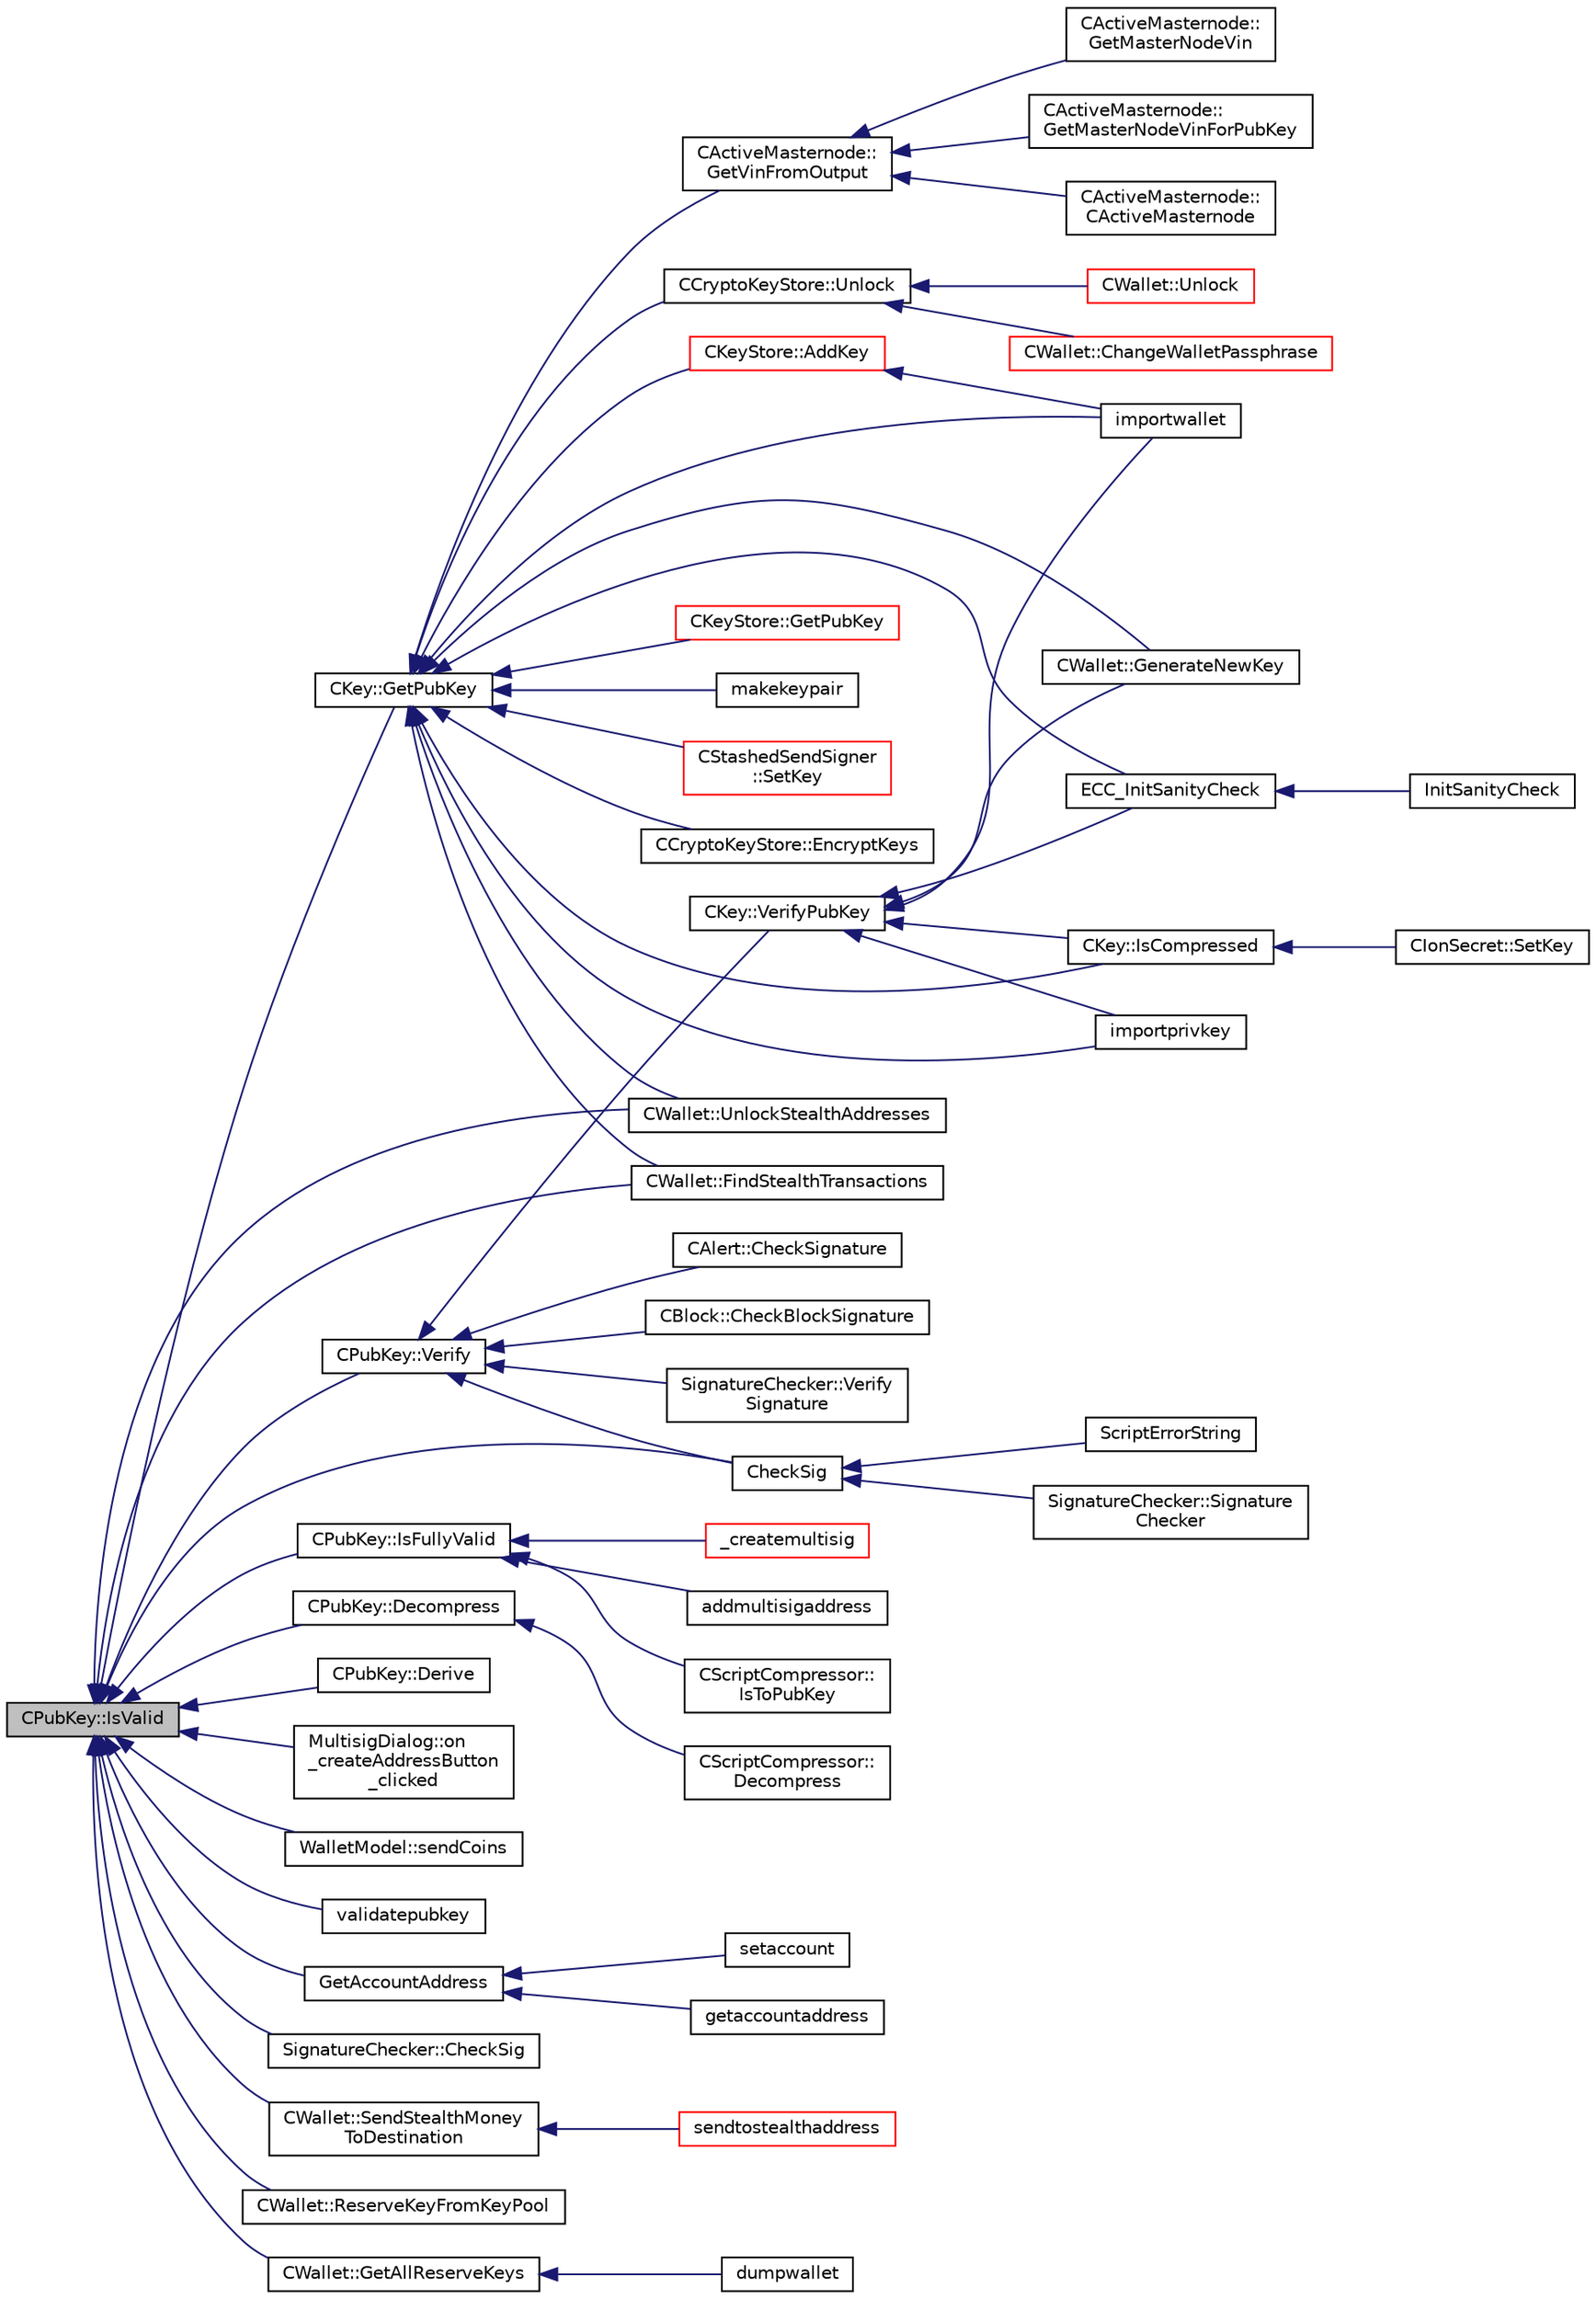 digraph "CPubKey::IsValid"
{
  edge [fontname="Helvetica",fontsize="10",labelfontname="Helvetica",labelfontsize="10"];
  node [fontname="Helvetica",fontsize="10",shape=record];
  rankdir="LR";
  Node334 [label="CPubKey::IsValid",height=0.2,width=0.4,color="black", fillcolor="grey75", style="filled", fontcolor="black"];
  Node334 -> Node335 [dir="back",color="midnightblue",fontsize="10",style="solid",fontname="Helvetica"];
  Node335 [label="CKey::GetPubKey",height=0.2,width=0.4,color="black", fillcolor="white", style="filled",URL="$d2/d63/class_c_key.html#aa1085c59603a62db6ec776300f250337"];
  Node335 -> Node336 [dir="back",color="midnightblue",fontsize="10",style="solid",fontname="Helvetica"];
  Node336 [label="CActiveMasternode::\lGetVinFromOutput",height=0.2,width=0.4,color="black", fillcolor="white", style="filled",URL="$d9/d29/class_c_active_masternode.html#abc2ae1e24001f80ace4bbea2b6453944"];
  Node336 -> Node337 [dir="back",color="midnightblue",fontsize="10",style="solid",fontname="Helvetica"];
  Node337 [label="CActiveMasternode::\lGetMasterNodeVin",height=0.2,width=0.4,color="black", fillcolor="white", style="filled",URL="$d9/d29/class_c_active_masternode.html#adc93036b86ee9ef6abe5e0b783a51283"];
  Node336 -> Node338 [dir="back",color="midnightblue",fontsize="10",style="solid",fontname="Helvetica"];
  Node338 [label="CActiveMasternode::\lGetMasterNodeVinForPubKey",height=0.2,width=0.4,color="black", fillcolor="white", style="filled",URL="$d9/d29/class_c_active_masternode.html#ada17e6bbfd69a3acf166b49c10365da4"];
  Node336 -> Node339 [dir="back",color="midnightblue",fontsize="10",style="solid",fontname="Helvetica"];
  Node339 [label="CActiveMasternode::\lCActiveMasternode",height=0.2,width=0.4,color="black", fillcolor="white", style="filled",URL="$d9/d29/class_c_active_masternode.html#a7ffb946d1b2aad0054d3b3efce8c0543"];
  Node335 -> Node340 [dir="back",color="midnightblue",fontsize="10",style="solid",fontname="Helvetica"];
  Node340 [label="CCryptoKeyStore::Unlock",height=0.2,width=0.4,color="black", fillcolor="white", style="filled",URL="$db/dad/class_c_crypto_key_store.html#a81bd70e18aa75f566526620a74f9cd88"];
  Node340 -> Node341 [dir="back",color="midnightblue",fontsize="10",style="solid",fontname="Helvetica"];
  Node341 [label="CWallet::Unlock",height=0.2,width=0.4,color="red", fillcolor="white", style="filled",URL="$d2/de5/class_c_wallet.html#a654ae5a3a7c4c7c7bfd271f108781b40"];
  Node340 -> Node351 [dir="back",color="midnightblue",fontsize="10",style="solid",fontname="Helvetica"];
  Node351 [label="CWallet::ChangeWalletPassphrase",height=0.2,width=0.4,color="red", fillcolor="white", style="filled",URL="$d2/de5/class_c_wallet.html#a4abcec3066e7c462f4564c159fc15031"];
  Node335 -> Node354 [dir="back",color="midnightblue",fontsize="10",style="solid",fontname="Helvetica"];
  Node354 [label="CCryptoKeyStore::EncryptKeys",height=0.2,width=0.4,color="black", fillcolor="white", style="filled",URL="$db/dad/class_c_crypto_key_store.html#a8c0f6b63fb04193df16243c4459b7c61"];
  Node335 -> Node355 [dir="back",color="midnightblue",fontsize="10",style="solid",fontname="Helvetica"];
  Node355 [label="ECC_InitSanityCheck",height=0.2,width=0.4,color="black", fillcolor="white", style="filled",URL="$de/de5/key_8h.html#a55cc40f04bf887c1000667caccb0684a",tooltip="Check that required EC support is available at runtime. "];
  Node355 -> Node356 [dir="back",color="midnightblue",fontsize="10",style="solid",fontname="Helvetica"];
  Node356 [label="InitSanityCheck",height=0.2,width=0.4,color="black", fillcolor="white", style="filled",URL="$d0/dc9/init_8cpp.html#a878797b40fb8eb0d7f330a41d7742d11",tooltip="Sanity checks Ensure that Ion is running in a usable environment with all necessary library support..."];
  Node335 -> Node357 [dir="back",color="midnightblue",fontsize="10",style="solid",fontname="Helvetica"];
  Node357 [label="CKey::IsCompressed",height=0.2,width=0.4,color="black", fillcolor="white", style="filled",URL="$d2/d63/class_c_key.html#a96b017433a65335775cf3807d73f85ce"];
  Node357 -> Node358 [dir="back",color="midnightblue",fontsize="10",style="solid",fontname="Helvetica"];
  Node358 [label="CIonSecret::SetKey",height=0.2,width=0.4,color="black", fillcolor="white", style="filled",URL="$d3/d88/class_c_ion_secret.html#af28cc32f79cc793418e810e8ae12e25e"];
  Node335 -> Node359 [dir="back",color="midnightblue",fontsize="10",style="solid",fontname="Helvetica"];
  Node359 [label="CKeyStore::GetPubKey",height=0.2,width=0.4,color="red", fillcolor="white", style="filled",URL="$d0/dc3/class_c_key_store.html#ab83687ea4c9df138b21f6ec3e9809f42"];
  Node335 -> Node377 [dir="back",color="midnightblue",fontsize="10",style="solid",fontname="Helvetica"];
  Node377 [label="CKeyStore::AddKey",height=0.2,width=0.4,color="red", fillcolor="white", style="filled",URL="$d0/dc3/class_c_key_store.html#a0b4ca43724cfcc6e2ea70c0baa192750"];
  Node377 -> Node378 [dir="back",color="midnightblue",fontsize="10",style="solid",fontname="Helvetica"];
  Node378 [label="importwallet",height=0.2,width=0.4,color="black", fillcolor="white", style="filled",URL="$dc/dbf/rpcdump_8cpp.html#a2566d5c9dd1938b74e70398cdb3ac5c1"];
  Node335 -> Node379 [dir="back",color="midnightblue",fontsize="10",style="solid",fontname="Helvetica"];
  Node379 [label="importprivkey",height=0.2,width=0.4,color="black", fillcolor="white", style="filled",URL="$dc/dbf/rpcdump_8cpp.html#a3a6fdb974fce01220a895393d444e981"];
  Node335 -> Node378 [dir="back",color="midnightblue",fontsize="10",style="solid",fontname="Helvetica"];
  Node335 -> Node380 [dir="back",color="midnightblue",fontsize="10",style="solid",fontname="Helvetica"];
  Node380 [label="makekeypair",height=0.2,width=0.4,color="black", fillcolor="white", style="filled",URL="$df/d1d/rpcwallet_8cpp.html#a99fe5f539a487e6da84f74ac47ae5ba6"];
  Node335 -> Node381 [dir="back",color="midnightblue",fontsize="10",style="solid",fontname="Helvetica"];
  Node381 [label="CStashedSendSigner\l::SetKey",height=0.2,width=0.4,color="red", fillcolor="white", style="filled",URL="$da/d0a/class_c_stashed_send_signer.html#a706eb86a74431f151080cb9e466fe6ce",tooltip="Set the private/public key values, returns true if successful. "];
  Node335 -> Node405 [dir="back",color="midnightblue",fontsize="10",style="solid",fontname="Helvetica"];
  Node405 [label="CWallet::GenerateNewKey",height=0.2,width=0.4,color="black", fillcolor="white", style="filled",URL="$d2/de5/class_c_wallet.html#a061fe7f54f80ec40f856b3e6365c2f4a"];
  Node335 -> Node406 [dir="back",color="midnightblue",fontsize="10",style="solid",fontname="Helvetica"];
  Node406 [label="CWallet::UnlockStealthAddresses",height=0.2,width=0.4,color="black", fillcolor="white", style="filled",URL="$d2/de5/class_c_wallet.html#ac45af0632ea59c56295d3158b7387f33"];
  Node335 -> Node407 [dir="back",color="midnightblue",fontsize="10",style="solid",fontname="Helvetica"];
  Node407 [label="CWallet::FindStealthTransactions",height=0.2,width=0.4,color="black", fillcolor="white", style="filled",URL="$d2/de5/class_c_wallet.html#a5d0e2025dc7a87a0406be272b80509ee"];
  Node334 -> Node408 [dir="back",color="midnightblue",fontsize="10",style="solid",fontname="Helvetica"];
  Node408 [label="CPubKey::Verify",height=0.2,width=0.4,color="black", fillcolor="white", style="filled",URL="$da/d4e/class_c_pub_key.html#a5b3fef213b227394ca9d0a1e3baa957e"];
  Node408 -> Node409 [dir="back",color="midnightblue",fontsize="10",style="solid",fontname="Helvetica"];
  Node409 [label="CAlert::CheckSignature",height=0.2,width=0.4,color="black", fillcolor="white", style="filled",URL="$db/dff/class_c_alert.html#a862d9fb7ebdfc0483b30862d2a75d527"];
  Node408 -> Node410 [dir="back",color="midnightblue",fontsize="10",style="solid",fontname="Helvetica"];
  Node410 [label="CKey::VerifyPubKey",height=0.2,width=0.4,color="black", fillcolor="white", style="filled",URL="$d2/d63/class_c_key.html#ac53425b8d0f89067bce781c485101b20",tooltip="Verify thoroughly whether a private key and a public key match. "];
  Node410 -> Node355 [dir="back",color="midnightblue",fontsize="10",style="solid",fontname="Helvetica"];
  Node410 -> Node357 [dir="back",color="midnightblue",fontsize="10",style="solid",fontname="Helvetica"];
  Node410 -> Node379 [dir="back",color="midnightblue",fontsize="10",style="solid",fontname="Helvetica"];
  Node410 -> Node378 [dir="back",color="midnightblue",fontsize="10",style="solid",fontname="Helvetica"];
  Node410 -> Node405 [dir="back",color="midnightblue",fontsize="10",style="solid",fontname="Helvetica"];
  Node408 -> Node411 [dir="back",color="midnightblue",fontsize="10",style="solid",fontname="Helvetica"];
  Node411 [label="CBlock::CheckBlockSignature",height=0.2,width=0.4,color="black", fillcolor="white", style="filled",URL="$d3/d51/class_c_block.html#a2ff0deeda85c23cde1a78365d6fc6c2c"];
  Node408 -> Node412 [dir="back",color="midnightblue",fontsize="10",style="solid",fontname="Helvetica"];
  Node412 [label="CheckSig",height=0.2,width=0.4,color="black", fillcolor="white", style="filled",URL="$dd/d0f/script_8cpp.html#af1a7eb0123f11ad1154249f4a4c1a9d1"];
  Node412 -> Node413 [dir="back",color="midnightblue",fontsize="10",style="solid",fontname="Helvetica"];
  Node413 [label="ScriptErrorString",height=0.2,width=0.4,color="black", fillcolor="white", style="filled",URL="$de/d7f/script_8h.html#a5a9f070c3285c528226eef27820d9aa9"];
  Node412 -> Node414 [dir="back",color="midnightblue",fontsize="10",style="solid",fontname="Helvetica"];
  Node414 [label="SignatureChecker::Signature\lChecker",height=0.2,width=0.4,color="black", fillcolor="white", style="filled",URL="$da/d89/class_signature_checker.html#a698e6832345449c494a12960f173d6a1"];
  Node408 -> Node415 [dir="back",color="midnightblue",fontsize="10",style="solid",fontname="Helvetica"];
  Node415 [label="SignatureChecker::Verify\lSignature",height=0.2,width=0.4,color="black", fillcolor="white", style="filled",URL="$da/d89/class_signature_checker.html#aa1f885f5d1c0299de96e3f1a12f6a9e7"];
  Node334 -> Node416 [dir="back",color="midnightblue",fontsize="10",style="solid",fontname="Helvetica"];
  Node416 [label="CPubKey::IsFullyValid",height=0.2,width=0.4,color="black", fillcolor="white", style="filled",URL="$da/d4e/class_c_pub_key.html#a69d8d49962240a5696410229dd83c93e"];
  Node416 -> Node372 [dir="back",color="midnightblue",fontsize="10",style="solid",fontname="Helvetica"];
  Node372 [label="_createmultisig",height=0.2,width=0.4,color="red", fillcolor="white", style="filled",URL="$df/d1d/rpcwallet_8cpp.html#aca53a9372c92e81fc665cbdeb8fcdbc5"];
  Node416 -> Node374 [dir="back",color="midnightblue",fontsize="10",style="solid",fontname="Helvetica"];
  Node374 [label="addmultisigaddress",height=0.2,width=0.4,color="black", fillcolor="white", style="filled",URL="$df/d1d/rpcwallet_8cpp.html#a01e8a83cbd4209f10c71719383d7ca2d"];
  Node416 -> Node417 [dir="back",color="midnightblue",fontsize="10",style="solid",fontname="Helvetica"];
  Node417 [label="CScriptCompressor::\lIsToPubKey",height=0.2,width=0.4,color="black", fillcolor="white", style="filled",URL="$d3/dfb/class_c_script_compressor.html#a19a67455a106e2e0528bc97cb60d2391"];
  Node334 -> Node418 [dir="back",color="midnightblue",fontsize="10",style="solid",fontname="Helvetica"];
  Node418 [label="CPubKey::Decompress",height=0.2,width=0.4,color="black", fillcolor="white", style="filled",URL="$da/d4e/class_c_pub_key.html#a572689418fecf47b300a11519bc3da36"];
  Node418 -> Node419 [dir="back",color="midnightblue",fontsize="10",style="solid",fontname="Helvetica"];
  Node419 [label="CScriptCompressor::\lDecompress",height=0.2,width=0.4,color="black", fillcolor="white", style="filled",URL="$d3/dfb/class_c_script_compressor.html#a1feb663ddab3a45218c7cb02f2a25717"];
  Node334 -> Node420 [dir="back",color="midnightblue",fontsize="10",style="solid",fontname="Helvetica"];
  Node420 [label="CPubKey::Derive",height=0.2,width=0.4,color="black", fillcolor="white", style="filled",URL="$da/d4e/class_c_pub_key.html#a6e70269c1be731ace2fce8bfba9a0c36"];
  Node334 -> Node421 [dir="back",color="midnightblue",fontsize="10",style="solid",fontname="Helvetica"];
  Node421 [label="MultisigDialog::on\l_createAddressButton\l_clicked",height=0.2,width=0.4,color="black", fillcolor="white", style="filled",URL="$d4/df4/class_multisig_dialog.html#a99a1605980d9bf0a4c2426ead61aa15a"];
  Node334 -> Node422 [dir="back",color="midnightblue",fontsize="10",style="solid",fontname="Helvetica"];
  Node422 [label="WalletModel::sendCoins",height=0.2,width=0.4,color="black", fillcolor="white", style="filled",URL="$d4/d27/class_wallet_model.html#a053fb3ff2b8b0347f83e6bb591126746"];
  Node334 -> Node423 [dir="back",color="midnightblue",fontsize="10",style="solid",fontname="Helvetica"];
  Node423 [label="validatepubkey",height=0.2,width=0.4,color="black", fillcolor="white", style="filled",URL="$db/d48/rpcmisc_8cpp.html#a32620752527477f4bac811a7db5ab35b"];
  Node334 -> Node424 [dir="back",color="midnightblue",fontsize="10",style="solid",fontname="Helvetica"];
  Node424 [label="GetAccountAddress",height=0.2,width=0.4,color="black", fillcolor="white", style="filled",URL="$df/d1d/rpcwallet_8cpp.html#af04b341ad8248ac9edce6d3265af86d4"];
  Node424 -> Node425 [dir="back",color="midnightblue",fontsize="10",style="solid",fontname="Helvetica"];
  Node425 [label="getaccountaddress",height=0.2,width=0.4,color="black", fillcolor="white", style="filled",URL="$df/d1d/rpcwallet_8cpp.html#a92145bcb3cfb45eb47dca18f1c94c434"];
  Node424 -> Node426 [dir="back",color="midnightblue",fontsize="10",style="solid",fontname="Helvetica"];
  Node426 [label="setaccount",height=0.2,width=0.4,color="black", fillcolor="white", style="filled",URL="$df/d1d/rpcwallet_8cpp.html#a6bf0dc200554f841a4549a2e5087f699"];
  Node334 -> Node412 [dir="back",color="midnightblue",fontsize="10",style="solid",fontname="Helvetica"];
  Node334 -> Node427 [dir="back",color="midnightblue",fontsize="10",style="solid",fontname="Helvetica"];
  Node427 [label="SignatureChecker::CheckSig",height=0.2,width=0.4,color="black", fillcolor="white", style="filled",URL="$da/d89/class_signature_checker.html#a3eeda653a8224d8376016f177d2c7be2"];
  Node334 -> Node406 [dir="back",color="midnightblue",fontsize="10",style="solid",fontname="Helvetica"];
  Node334 -> Node428 [dir="back",color="midnightblue",fontsize="10",style="solid",fontname="Helvetica"];
  Node428 [label="CWallet::SendStealthMoney\lToDestination",height=0.2,width=0.4,color="black", fillcolor="white", style="filled",URL="$d2/de5/class_c_wallet.html#afce932bf3aa678046ab75eccff004858"];
  Node428 -> Node429 [dir="back",color="midnightblue",fontsize="10",style="solid",fontname="Helvetica"];
  Node429 [label="sendtostealthaddress",height=0.2,width=0.4,color="red", fillcolor="white", style="filled",URL="$df/d1d/rpcwallet_8cpp.html#ad901105908c7eea072067a49643a906e"];
  Node334 -> Node407 [dir="back",color="midnightblue",fontsize="10",style="solid",fontname="Helvetica"];
  Node334 -> Node431 [dir="back",color="midnightblue",fontsize="10",style="solid",fontname="Helvetica"];
  Node431 [label="CWallet::ReserveKeyFromKeyPool",height=0.2,width=0.4,color="black", fillcolor="white", style="filled",URL="$d2/de5/class_c_wallet.html#a9921854840668a1856998f041177dd2b"];
  Node334 -> Node432 [dir="back",color="midnightblue",fontsize="10",style="solid",fontname="Helvetica"];
  Node432 [label="CWallet::GetAllReserveKeys",height=0.2,width=0.4,color="black", fillcolor="white", style="filled",URL="$d2/de5/class_c_wallet.html#aa182f6de943295062748ab42e64c9203"];
  Node432 -> Node433 [dir="back",color="midnightblue",fontsize="10",style="solid",fontname="Helvetica"];
  Node433 [label="dumpwallet",height=0.2,width=0.4,color="black", fillcolor="white", style="filled",URL="$dc/dbf/rpcdump_8cpp.html#a831ddf746d4f2500ba6f6c07f63445cd"];
}
